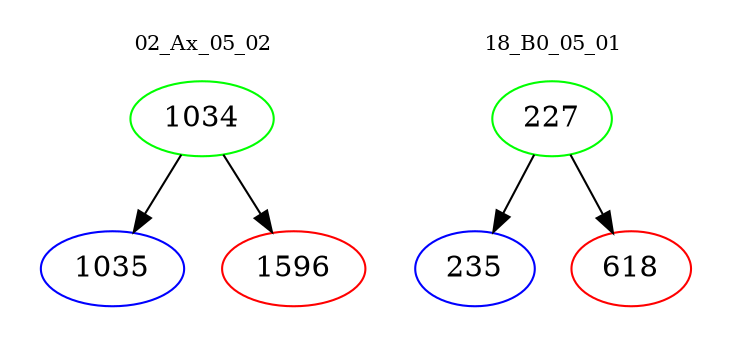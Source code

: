 digraph{
subgraph cluster_0 {
color = white
label = "02_Ax_05_02";
fontsize=10;
T0_1034 [label="1034", color="green"]
T0_1034 -> T0_1035 [color="black"]
T0_1035 [label="1035", color="blue"]
T0_1034 -> T0_1596 [color="black"]
T0_1596 [label="1596", color="red"]
}
subgraph cluster_1 {
color = white
label = "18_B0_05_01";
fontsize=10;
T1_227 [label="227", color="green"]
T1_227 -> T1_235 [color="black"]
T1_235 [label="235", color="blue"]
T1_227 -> T1_618 [color="black"]
T1_618 [label="618", color="red"]
}
}
